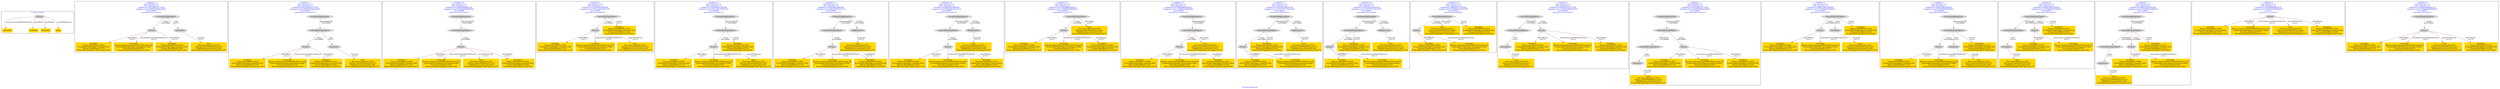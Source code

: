 digraph n0 {
fontcolor="blue"
remincross="true"
label="s03-ima-artists.xml"
subgraph cluster_0 {
label="1-correct model"
n2[style="filled",color="white",fillcolor="lightgray",label="Person1"];
n3[shape="plaintext",style="filled",fillcolor="gold",label="nationality"];
n4[shape="plaintext",style="filled",fillcolor="gold",label="birthDate"];
n5[shape="plaintext",style="filled",fillcolor="gold",label="deathDate"];
n6[shape="plaintext",style="filled",fillcolor="gold",label="name"];
}
subgraph cluster_1 {
label="candidate 0\nlink coherence:1.0\nnode coherence:1.0\nconfidence:0.5679269752770708\nmapping score:0.6059756584256902\ncost:5.99993\n-precision:0.5-recall:0.75"
n8[style="filled",color="white",fillcolor="lightgray",label="CulturalHeritageObject1"];
n9[style="filled",color="white",fillcolor="lightgray",label="Person1"];
n10[style="filled",color="white",fillcolor="lightgray",label="Document1"];
n11[shape="plaintext",style="filled",fillcolor="gold",label="birthDate\n[Person,dateOfBirth,0.604]\n[CulturalHeritageObject,created,0.204]\n[Person,dateOfDeath,0.175]\n[CulturalHeritageObject,description,0.017]"];
n12[shape="plaintext",style="filled",fillcolor="gold",label="nationality\n[Person,countryAssociatedWithThePerson,0.79]\n[CulturalHeritageObject,provenance,0.084]\n[Concept,prefLabel,0.072]\n[Person,biographicalInformation,0.054]"];
n13[shape="plaintext",style="filled",fillcolor="gold",label="deathDate\n[Person,dateOfDeath,0.441]\n[CulturalHeritageObject,created,0.363]\n[Person,dateOfBirth,0.143]\n[CulturalHeritageObject,title,0.054]"];
n14[shape="plaintext",style="filled",fillcolor="gold",label="name\n[Document,classLink,0.437]\n[Person,nameOfThePerson,0.337]\n[WebResource,classLink,0.149]\n[CulturalHeritageObject,description,0.077]"];
}
subgraph cluster_2 {
label="candidate 1\nlink coherence:1.0\nnode coherence:1.0\nconfidence:0.5679269752770708\nmapping score:0.6059756584256902\ncost:6.99988\n-precision:0.43-recall:0.75"
n16[style="filled",color="white",fillcolor="lightgray",label="CulturalHeritageObject1"];
n17[style="filled",color="white",fillcolor="lightgray",label="Person1"];
n18[style="filled",color="white",fillcolor="lightgray",label="Document1"];
n19[style="filled",color="white",fillcolor="lightgray",label="EuropeanaAggregation1"];
n20[shape="plaintext",style="filled",fillcolor="gold",label="birthDate\n[Person,dateOfBirth,0.604]\n[CulturalHeritageObject,created,0.204]\n[Person,dateOfDeath,0.175]\n[CulturalHeritageObject,description,0.017]"];
n21[shape="plaintext",style="filled",fillcolor="gold",label="nationality\n[Person,countryAssociatedWithThePerson,0.79]\n[CulturalHeritageObject,provenance,0.084]\n[Concept,prefLabel,0.072]\n[Person,biographicalInformation,0.054]"];
n22[shape="plaintext",style="filled",fillcolor="gold",label="deathDate\n[Person,dateOfDeath,0.441]\n[CulturalHeritageObject,created,0.363]\n[Person,dateOfBirth,0.143]\n[CulturalHeritageObject,title,0.054]"];
n23[shape="plaintext",style="filled",fillcolor="gold",label="name\n[Document,classLink,0.437]\n[Person,nameOfThePerson,0.337]\n[WebResource,classLink,0.149]\n[CulturalHeritageObject,description,0.077]"];
}
subgraph cluster_3 {
label="candidate 10\nlink coherence:1.0\nnode coherence:1.0\nconfidence:0.5428836888920135\nmapping score:0.6392945629640044\ncost:5.99988\n-precision:0.67-recall:1.0"
n25[style="filled",color="white",fillcolor="lightgray",label="CulturalHeritageObject1"];
n26[style="filled",color="white",fillcolor="lightgray",label="Person1"];
n27[style="filled",color="white",fillcolor="lightgray",label="EuropeanaAggregation1"];
n28[shape="plaintext",style="filled",fillcolor="gold",label="birthDate\n[Person,dateOfBirth,0.604]\n[CulturalHeritageObject,created,0.204]\n[Person,dateOfDeath,0.175]\n[CulturalHeritageObject,description,0.017]"];
n29[shape="plaintext",style="filled",fillcolor="gold",label="nationality\n[Person,countryAssociatedWithThePerson,0.79]\n[CulturalHeritageObject,provenance,0.084]\n[Concept,prefLabel,0.072]\n[Person,biographicalInformation,0.054]"];
n30[shape="plaintext",style="filled",fillcolor="gold",label="name\n[Document,classLink,0.437]\n[Person,nameOfThePerson,0.337]\n[WebResource,classLink,0.149]\n[CulturalHeritageObject,description,0.077]"];
n31[shape="plaintext",style="filled",fillcolor="gold",label="deathDate\n[Person,dateOfDeath,0.441]\n[CulturalHeritageObject,created,0.363]\n[Person,dateOfBirth,0.143]\n[CulturalHeritageObject,title,0.054]"];
}
subgraph cluster_4 {
label="candidate 11\nlink coherence:1.0\nnode coherence:1.0\nconfidence:0.5233845937995282\nmapping score:0.5911281979331761\ncost:4.99993\n-precision:0.6-recall:0.75"
n33[style="filled",color="white",fillcolor="lightgray",label="CulturalHeritageObject1"];
n34[style="filled",color="white",fillcolor="lightgray",label="Person1"];
n35[shape="plaintext",style="filled",fillcolor="gold",label="birthDate\n[Person,dateOfBirth,0.604]\n[CulturalHeritageObject,created,0.204]\n[Person,dateOfDeath,0.175]\n[CulturalHeritageObject,description,0.017]"];
n36[shape="plaintext",style="filled",fillcolor="gold",label="nationality\n[Person,countryAssociatedWithThePerson,0.79]\n[CulturalHeritageObject,provenance,0.084]\n[Concept,prefLabel,0.072]\n[Person,biographicalInformation,0.054]"];
n37[shape="plaintext",style="filled",fillcolor="gold",label="deathDate\n[Person,dateOfDeath,0.441]\n[CulturalHeritageObject,created,0.363]\n[Person,dateOfBirth,0.143]\n[CulturalHeritageObject,title,0.054]"];
n38[shape="plaintext",style="filled",fillcolor="gold",label="name\n[Document,classLink,0.437]\n[Person,nameOfThePerson,0.337]\n[WebResource,classLink,0.149]\n[CulturalHeritageObject,description,0.077]"];
}
subgraph cluster_5 {
label="candidate 12\nlink coherence:1.0\nnode coherence:1.0\nconfidence:0.5233845937995282\nmapping score:0.5911281979331761\ncost:5.99988\n-precision:0.5-recall:0.75"
n40[style="filled",color="white",fillcolor="lightgray",label="CulturalHeritageObject1"];
n41[style="filled",color="white",fillcolor="lightgray",label="Person1"];
n42[style="filled",color="white",fillcolor="lightgray",label="EuropeanaAggregation1"];
n43[shape="plaintext",style="filled",fillcolor="gold",label="birthDate\n[Person,dateOfBirth,0.604]\n[CulturalHeritageObject,created,0.204]\n[Person,dateOfDeath,0.175]\n[CulturalHeritageObject,description,0.017]"];
n44[shape="plaintext",style="filled",fillcolor="gold",label="nationality\n[Person,countryAssociatedWithThePerson,0.79]\n[CulturalHeritageObject,provenance,0.084]\n[Concept,prefLabel,0.072]\n[Person,biographicalInformation,0.054]"];
n45[shape="plaintext",style="filled",fillcolor="gold",label="deathDate\n[Person,dateOfDeath,0.441]\n[CulturalHeritageObject,created,0.363]\n[Person,dateOfBirth,0.143]\n[CulturalHeritageObject,title,0.054]"];
n46[shape="plaintext",style="filled",fillcolor="gold",label="name\n[Document,classLink,0.437]\n[Person,nameOfThePerson,0.337]\n[WebResource,classLink,0.149]\n[CulturalHeritageObject,description,0.077]"];
}
subgraph cluster_6 {
label="candidate 13\nlink coherence:1.0\nnode coherence:1.0\nconfidence:0.495838414696399\nmapping score:0.581946138232133\ncost:6.99983\n-precision:0.43-recall:0.75"
n48[style="filled",color="white",fillcolor="lightgray",label="CulturalHeritageObject1"];
n49[style="filled",color="white",fillcolor="lightgray",label="Person1"];
n50[style="filled",color="white",fillcolor="lightgray",label="EuropeanaAggregation1"];
n51[style="filled",color="white",fillcolor="lightgray",label="WebResource1"];
n52[shape="plaintext",style="filled",fillcolor="gold",label="birthDate\n[Person,dateOfBirth,0.604]\n[CulturalHeritageObject,created,0.204]\n[Person,dateOfDeath,0.175]\n[CulturalHeritageObject,description,0.017]"];
n53[shape="plaintext",style="filled",fillcolor="gold",label="nationality\n[Person,countryAssociatedWithThePerson,0.79]\n[CulturalHeritageObject,provenance,0.084]\n[Concept,prefLabel,0.072]\n[Person,biographicalInformation,0.054]"];
n54[shape="plaintext",style="filled",fillcolor="gold",label="deathDate\n[Person,dateOfDeath,0.441]\n[CulturalHeritageObject,created,0.363]\n[Person,dateOfBirth,0.143]\n[CulturalHeritageObject,title,0.054]"];
n55[shape="plaintext",style="filled",fillcolor="gold",label="name\n[Document,classLink,0.437]\n[Person,nameOfThePerson,0.337]\n[WebResource,classLink,0.149]\n[CulturalHeritageObject,description,0.077]"];
}
subgraph cluster_7 {
label="candidate 14\nlink coherence:1.0\nnode coherence:1.0\nconfidence:0.495838414696399\nmapping score:0.581946138232133\ncost:6.99987\n-precision:0.43-recall:0.75"
n57[style="filled",color="white",fillcolor="lightgray",label="CulturalHeritageObject1"];
n58[style="filled",color="white",fillcolor="lightgray",label="Person1"];
n59[style="filled",color="white",fillcolor="lightgray",label="EuropeanaAggregation1"];
n60[style="filled",color="white",fillcolor="lightgray",label="WebResource2"];
n61[shape="plaintext",style="filled",fillcolor="gold",label="name\n[Document,classLink,0.437]\n[Person,nameOfThePerson,0.337]\n[WebResource,classLink,0.149]\n[CulturalHeritageObject,description,0.077]"];
n62[shape="plaintext",style="filled",fillcolor="gold",label="birthDate\n[Person,dateOfBirth,0.604]\n[CulturalHeritageObject,created,0.204]\n[Person,dateOfDeath,0.175]\n[CulturalHeritageObject,description,0.017]"];
n63[shape="plaintext",style="filled",fillcolor="gold",label="nationality\n[Person,countryAssociatedWithThePerson,0.79]\n[CulturalHeritageObject,provenance,0.084]\n[Concept,prefLabel,0.072]\n[Person,biographicalInformation,0.054]"];
n64[shape="plaintext",style="filled",fillcolor="gold",label="deathDate\n[Person,dateOfDeath,0.441]\n[CulturalHeritageObject,created,0.363]\n[Person,dateOfBirth,0.143]\n[CulturalHeritageObject,title,0.054]"];
}
subgraph cluster_8 {
label="candidate 15\nlink coherence:1.0\nnode coherence:1.0\nconfidence:0.47798506882288155\nmapping score:0.5759950229409605\ncost:4.99993\n-precision:0.6-recall:0.75"
n66[style="filled",color="white",fillcolor="lightgray",label="CulturalHeritageObject1"];
n67[style="filled",color="white",fillcolor="lightgray",label="Person1"];
n68[shape="plaintext",style="filled",fillcolor="gold",label="name\n[Document,classLink,0.437]\n[Person,nameOfThePerson,0.337]\n[WebResource,classLink,0.149]\n[CulturalHeritageObject,description,0.077]"];
n69[shape="plaintext",style="filled",fillcolor="gold",label="birthDate\n[Person,dateOfBirth,0.604]\n[CulturalHeritageObject,created,0.204]\n[Person,dateOfDeath,0.175]\n[CulturalHeritageObject,description,0.017]"];
n70[shape="plaintext",style="filled",fillcolor="gold",label="nationality\n[Person,countryAssociatedWithThePerson,0.79]\n[CulturalHeritageObject,provenance,0.084]\n[Concept,prefLabel,0.072]\n[Person,biographicalInformation,0.054]"];
n71[shape="plaintext",style="filled",fillcolor="gold",label="deathDate\n[Person,dateOfDeath,0.441]\n[CulturalHeritageObject,created,0.363]\n[Person,dateOfBirth,0.143]\n[CulturalHeritageObject,title,0.054]"];
}
subgraph cluster_9 {
label="candidate 16\nlink coherence:1.0\nnode coherence:1.0\nconfidence:0.47798506882288155\nmapping score:0.5759950229409605\ncost:5.99988\n-precision:0.5-recall:0.75"
n73[style="filled",color="white",fillcolor="lightgray",label="CulturalHeritageObject1"];
n74[style="filled",color="white",fillcolor="lightgray",label="Person1"];
n75[style="filled",color="white",fillcolor="lightgray",label="EuropeanaAggregation1"];
n76[shape="plaintext",style="filled",fillcolor="gold",label="name\n[Document,classLink,0.437]\n[Person,nameOfThePerson,0.337]\n[WebResource,classLink,0.149]\n[CulturalHeritageObject,description,0.077]"];
n77[shape="plaintext",style="filled",fillcolor="gold",label="birthDate\n[Person,dateOfBirth,0.604]\n[CulturalHeritageObject,created,0.204]\n[Person,dateOfDeath,0.175]\n[CulturalHeritageObject,description,0.017]"];
n78[shape="plaintext",style="filled",fillcolor="gold",label="nationality\n[Person,countryAssociatedWithThePerson,0.79]\n[CulturalHeritageObject,provenance,0.084]\n[Concept,prefLabel,0.072]\n[Person,biographicalInformation,0.054]"];
n79[shape="plaintext",style="filled",fillcolor="gold",label="deathDate\n[Person,dateOfDeath,0.441]\n[CulturalHeritageObject,created,0.363]\n[Person,dateOfBirth,0.143]\n[CulturalHeritageObject,title,0.054]"];
}
subgraph cluster_10 {
label="candidate 17\nlink coherence:1.0\nnode coherence:1.0\nconfidence:0.4763393196039136\nmapping score:0.5337797732013045\ncost:6.99983\n-precision:0.29-recall:0.5"
n81[style="filled",color="white",fillcolor="lightgray",label="CulturalHeritageObject1"];
n82[style="filled",color="white",fillcolor="lightgray",label="Person1"];
n83[style="filled",color="white",fillcolor="lightgray",label="EuropeanaAggregation1"];
n84[style="filled",color="white",fillcolor="lightgray",label="WebResource1"];
n85[shape="plaintext",style="filled",fillcolor="gold",label="birthDate\n[Person,dateOfBirth,0.604]\n[CulturalHeritageObject,created,0.204]\n[Person,dateOfDeath,0.175]\n[CulturalHeritageObject,description,0.017]"];
n86[shape="plaintext",style="filled",fillcolor="gold",label="nationality\n[Person,countryAssociatedWithThePerson,0.79]\n[CulturalHeritageObject,provenance,0.084]\n[Concept,prefLabel,0.072]\n[Person,biographicalInformation,0.054]"];
n87[shape="plaintext",style="filled",fillcolor="gold",label="deathDate\n[Person,dateOfDeath,0.441]\n[CulturalHeritageObject,created,0.363]\n[Person,dateOfBirth,0.143]\n[CulturalHeritageObject,title,0.054]"];
n88[shape="plaintext",style="filled",fillcolor="gold",label="name\n[Document,classLink,0.437]\n[Person,nameOfThePerson,0.337]\n[WebResource,classLink,0.149]\n[CulturalHeritageObject,description,0.077]"];
}
subgraph cluster_11 {
label="candidate 18\nlink coherence:1.0\nnode coherence:1.0\nconfidence:0.4763393196039136\nmapping score:0.5337797732013045\ncost:6.99987\n-precision:0.29-recall:0.5"
n90[style="filled",color="white",fillcolor="lightgray",label="CulturalHeritageObject1"];
n91[style="filled",color="white",fillcolor="lightgray",label="Person1"];
n92[style="filled",color="white",fillcolor="lightgray",label="EuropeanaAggregation1"];
n93[style="filled",color="white",fillcolor="lightgray",label="WebResource2"];
n94[shape="plaintext",style="filled",fillcolor="gold",label="name\n[Document,classLink,0.437]\n[Person,nameOfThePerson,0.337]\n[WebResource,classLink,0.149]\n[CulturalHeritageObject,description,0.077]"];
n95[shape="plaintext",style="filled",fillcolor="gold",label="birthDate\n[Person,dateOfBirth,0.604]\n[CulturalHeritageObject,created,0.204]\n[Person,dateOfDeath,0.175]\n[CulturalHeritageObject,description,0.017]"];
n96[shape="plaintext",style="filled",fillcolor="gold",label="nationality\n[Person,countryAssociatedWithThePerson,0.79]\n[CulturalHeritageObject,provenance,0.084]\n[Concept,prefLabel,0.072]\n[Person,biographicalInformation,0.054]"];
n97[shape="plaintext",style="filled",fillcolor="gold",label="deathDate\n[Person,dateOfDeath,0.441]\n[CulturalHeritageObject,created,0.363]\n[Person,dateOfBirth,0.143]\n[CulturalHeritageObject,title,0.054]"];
}
subgraph cluster_12 {
label="candidate 19\nlink coherence:1.0\nnode coherence:1.0\nconfidence:0.4584859737303962\nmapping score:0.5694953245767987\ncost:4.99993\n-precision:0.4-recall:0.5"
n99[style="filled",color="white",fillcolor="lightgray",label="CulturalHeritageObject1"];
n100[style="filled",color="white",fillcolor="lightgray",label="Person1"];
n101[shape="plaintext",style="filled",fillcolor="gold",label="name\n[Document,classLink,0.437]\n[Person,nameOfThePerson,0.337]\n[WebResource,classLink,0.149]\n[CulturalHeritageObject,description,0.077]"];
n102[shape="plaintext",style="filled",fillcolor="gold",label="birthDate\n[Person,dateOfBirth,0.604]\n[CulturalHeritageObject,created,0.204]\n[Person,dateOfDeath,0.175]\n[CulturalHeritageObject,description,0.017]"];
n103[shape="plaintext",style="filled",fillcolor="gold",label="nationality\n[Person,countryAssociatedWithThePerson,0.79]\n[CulturalHeritageObject,provenance,0.084]\n[Concept,prefLabel,0.072]\n[Person,biographicalInformation,0.054]"];
n104[shape="plaintext",style="filled",fillcolor="gold",label="deathDate\n[Person,dateOfDeath,0.441]\n[CulturalHeritageObject,created,0.363]\n[Person,dateOfBirth,0.143]\n[CulturalHeritageObject,title,0.054]"];
}
subgraph cluster_13 {
label="candidate 2\nlink coherence:1.0\nnode coherence:1.0\nconfidence:0.5679269752770708\nmapping score:0.6059756584256902\ncost:6.99992\n-precision:0.43-recall:0.75"
n106[style="filled",color="white",fillcolor="lightgray",label="CulturalHeritageObject1"];
n107[style="filled",color="white",fillcolor="lightgray",label="CulturalHeritageObject2"];
n108[style="filled",color="white",fillcolor="lightgray",label="Person1"];
n109[style="filled",color="white",fillcolor="lightgray",label="Document2"];
n110[shape="plaintext",style="filled",fillcolor="gold",label="name\n[Document,classLink,0.437]\n[Person,nameOfThePerson,0.337]\n[WebResource,classLink,0.149]\n[CulturalHeritageObject,description,0.077]"];
n111[shape="plaintext",style="filled",fillcolor="gold",label="birthDate\n[Person,dateOfBirth,0.604]\n[CulturalHeritageObject,created,0.204]\n[Person,dateOfDeath,0.175]\n[CulturalHeritageObject,description,0.017]"];
n112[shape="plaintext",style="filled",fillcolor="gold",label="nationality\n[Person,countryAssociatedWithThePerson,0.79]\n[CulturalHeritageObject,provenance,0.084]\n[Concept,prefLabel,0.072]\n[Person,biographicalInformation,0.054]"];
n113[shape="plaintext",style="filled",fillcolor="gold",label="deathDate\n[Person,dateOfDeath,0.441]\n[CulturalHeritageObject,created,0.363]\n[Person,dateOfBirth,0.143]\n[CulturalHeritageObject,title,0.054]"];
}
subgraph cluster_14 {
label="candidate 3\nlink coherence:1.0\nnode coherence:1.0\nconfidence:0.5679269752770708\nmapping score:0.6059756584256902\ncost:7.99987\n-precision:0.38-recall:0.75"
n115[style="filled",color="white",fillcolor="lightgray",label="CulturalHeritageObject1"];
n116[style="filled",color="white",fillcolor="lightgray",label="CulturalHeritageObject2"];
n117[style="filled",color="white",fillcolor="lightgray",label="Person1"];
n118[style="filled",color="white",fillcolor="lightgray",label="Document2"];
n119[style="filled",color="white",fillcolor="lightgray",label="EuropeanaAggregation1"];
n120[shape="plaintext",style="filled",fillcolor="gold",label="name\n[Document,classLink,0.437]\n[Person,nameOfThePerson,0.337]\n[WebResource,classLink,0.149]\n[CulturalHeritageObject,description,0.077]"];
n121[shape="plaintext",style="filled",fillcolor="gold",label="birthDate\n[Person,dateOfBirth,0.604]\n[CulturalHeritageObject,created,0.204]\n[Person,dateOfDeath,0.175]\n[CulturalHeritageObject,description,0.017]"];
n122[shape="plaintext",style="filled",fillcolor="gold",label="nationality\n[Person,countryAssociatedWithThePerson,0.79]\n[CulturalHeritageObject,provenance,0.084]\n[Concept,prefLabel,0.072]\n[Person,biographicalInformation,0.054]"];
n123[shape="plaintext",style="filled",fillcolor="gold",label="deathDate\n[Person,dateOfDeath,0.441]\n[CulturalHeritageObject,created,0.363]\n[Person,dateOfBirth,0.143]\n[CulturalHeritageObject,title,0.054]"];
}
subgraph cluster_15 {
label="candidate 4\nlink coherence:1.0\nnode coherence:1.0\nconfidence:0.5484278801845854\nmapping score:0.5578092933948618\ncost:5.99993\n-precision:0.33-recall:0.5"
n125[style="filled",color="white",fillcolor="lightgray",label="CulturalHeritageObject1"];
n126[style="filled",color="white",fillcolor="lightgray",label="Person1"];
n127[style="filled",color="white",fillcolor="lightgray",label="Document1"];
n128[shape="plaintext",style="filled",fillcolor="gold",label="birthDate\n[Person,dateOfBirth,0.604]\n[CulturalHeritageObject,created,0.204]\n[Person,dateOfDeath,0.175]\n[CulturalHeritageObject,description,0.017]"];
n129[shape="plaintext",style="filled",fillcolor="gold",label="nationality\n[Person,countryAssociatedWithThePerson,0.79]\n[CulturalHeritageObject,provenance,0.084]\n[Concept,prefLabel,0.072]\n[Person,biographicalInformation,0.054]"];
n130[shape="plaintext",style="filled",fillcolor="gold",label="deathDate\n[Person,dateOfDeath,0.441]\n[CulturalHeritageObject,created,0.363]\n[Person,dateOfBirth,0.143]\n[CulturalHeritageObject,title,0.054]"];
n131[shape="plaintext",style="filled",fillcolor="gold",label="name\n[Document,classLink,0.437]\n[Person,nameOfThePerson,0.337]\n[WebResource,classLink,0.149]\n[CulturalHeritageObject,description,0.077]"];
}
subgraph cluster_16 {
label="candidate 5\nlink coherence:1.0\nnode coherence:1.0\nconfidence:0.5484278801845854\nmapping score:0.5578092933948618\ncost:6.99988\n-precision:0.29-recall:0.5"
n133[style="filled",color="white",fillcolor="lightgray",label="CulturalHeritageObject1"];
n134[style="filled",color="white",fillcolor="lightgray",label="Person1"];
n135[style="filled",color="white",fillcolor="lightgray",label="Document1"];
n136[style="filled",color="white",fillcolor="lightgray",label="EuropeanaAggregation1"];
n137[shape="plaintext",style="filled",fillcolor="gold",label="birthDate\n[Person,dateOfBirth,0.604]\n[CulturalHeritageObject,created,0.204]\n[Person,dateOfDeath,0.175]\n[CulturalHeritageObject,description,0.017]"];
n138[shape="plaintext",style="filled",fillcolor="gold",label="nationality\n[Person,countryAssociatedWithThePerson,0.79]\n[CulturalHeritageObject,provenance,0.084]\n[Concept,prefLabel,0.072]\n[Person,biographicalInformation,0.054]"];
n139[shape="plaintext",style="filled",fillcolor="gold",label="deathDate\n[Person,dateOfDeath,0.441]\n[CulturalHeritageObject,created,0.363]\n[Person,dateOfBirth,0.143]\n[CulturalHeritageObject,title,0.054]"];
n140[shape="plaintext",style="filled",fillcolor="gold",label="name\n[Document,classLink,0.437]\n[Person,nameOfThePerson,0.337]\n[WebResource,classLink,0.149]\n[CulturalHeritageObject,description,0.077]"];
}
subgraph cluster_17 {
label="candidate 6\nlink coherence:1.0\nnode coherence:1.0\nconfidence:0.5484278801845854\nmapping score:0.5578092933948618\ncost:6.99992\n-precision:0.29-recall:0.5"
n142[style="filled",color="white",fillcolor="lightgray",label="CulturalHeritageObject1"];
n143[style="filled",color="white",fillcolor="lightgray",label="CulturalHeritageObject2"];
n144[style="filled",color="white",fillcolor="lightgray",label="Person1"];
n145[style="filled",color="white",fillcolor="lightgray",label="Document2"];
n146[shape="plaintext",style="filled",fillcolor="gold",label="name\n[Document,classLink,0.437]\n[Person,nameOfThePerson,0.337]\n[WebResource,classLink,0.149]\n[CulturalHeritageObject,description,0.077]"];
n147[shape="plaintext",style="filled",fillcolor="gold",label="birthDate\n[Person,dateOfBirth,0.604]\n[CulturalHeritageObject,created,0.204]\n[Person,dateOfDeath,0.175]\n[CulturalHeritageObject,description,0.017]"];
n148[shape="plaintext",style="filled",fillcolor="gold",label="nationality\n[Person,countryAssociatedWithThePerson,0.79]\n[CulturalHeritageObject,provenance,0.084]\n[Concept,prefLabel,0.072]\n[Person,biographicalInformation,0.054]"];
n149[shape="plaintext",style="filled",fillcolor="gold",label="deathDate\n[Person,dateOfDeath,0.441]\n[CulturalHeritageObject,created,0.363]\n[Person,dateOfBirth,0.143]\n[CulturalHeritageObject,title,0.054]"];
}
subgraph cluster_18 {
label="candidate 7\nlink coherence:1.0\nnode coherence:1.0\nconfidence:0.5484278801845854\nmapping score:0.5578092933948618\ncost:7.99987\n-precision:0.25-recall:0.5"
n151[style="filled",color="white",fillcolor="lightgray",label="CulturalHeritageObject1"];
n152[style="filled",color="white",fillcolor="lightgray",label="CulturalHeritageObject2"];
n153[style="filled",color="white",fillcolor="lightgray",label="Person1"];
n154[style="filled",color="white",fillcolor="lightgray",label="Document2"];
n155[style="filled",color="white",fillcolor="lightgray",label="EuropeanaAggregation1"];
n156[shape="plaintext",style="filled",fillcolor="gold",label="name\n[Document,classLink,0.437]\n[Person,nameOfThePerson,0.337]\n[WebResource,classLink,0.149]\n[CulturalHeritageObject,description,0.077]"];
n157[shape="plaintext",style="filled",fillcolor="gold",label="birthDate\n[Person,dateOfBirth,0.604]\n[CulturalHeritageObject,created,0.204]\n[Person,dateOfDeath,0.175]\n[CulturalHeritageObject,description,0.017]"];
n158[shape="plaintext",style="filled",fillcolor="gold",label="nationality\n[Person,countryAssociatedWithThePerson,0.79]\n[CulturalHeritageObject,provenance,0.084]\n[Concept,prefLabel,0.072]\n[Person,biographicalInformation,0.054]"];
n159[shape="plaintext",style="filled",fillcolor="gold",label="deathDate\n[Person,dateOfDeath,0.441]\n[CulturalHeritageObject,created,0.363]\n[Person,dateOfBirth,0.143]\n[CulturalHeritageObject,title,0.054]"];
}
subgraph cluster_19 {
label="candidate 8\nlink coherence:1.0\nnode coherence:1.0\nconfidence:0.5428836888920135\nmapping score:0.6392945629640044\ncost:4.0\n-precision:1.0-recall:1.0"
n161[style="filled",color="white",fillcolor="lightgray",label="Person1"];
n162[shape="plaintext",style="filled",fillcolor="gold",label="birthDate\n[Person,dateOfBirth,0.604]\n[CulturalHeritageObject,created,0.204]\n[Person,dateOfDeath,0.175]\n[CulturalHeritageObject,description,0.017]"];
n163[shape="plaintext",style="filled",fillcolor="gold",label="nationality\n[Person,countryAssociatedWithThePerson,0.79]\n[CulturalHeritageObject,provenance,0.084]\n[Concept,prefLabel,0.072]\n[Person,biographicalInformation,0.054]"];
n164[shape="plaintext",style="filled",fillcolor="gold",label="name\n[Document,classLink,0.437]\n[Person,nameOfThePerson,0.337]\n[WebResource,classLink,0.149]\n[CulturalHeritageObject,description,0.077]"];
n165[shape="plaintext",style="filled",fillcolor="gold",label="deathDate\n[Person,dateOfDeath,0.441]\n[CulturalHeritageObject,created,0.363]\n[Person,dateOfBirth,0.143]\n[CulturalHeritageObject,title,0.054]"];
}
subgraph cluster_20 {
label="candidate 9\nlink coherence:1.0\nnode coherence:1.0\nconfidence:0.5428836888920135\nmapping score:0.6392945629640044\ncost:4.99993\n-precision:0.8-recall:1.0"
n167[style="filled",color="white",fillcolor="lightgray",label="CulturalHeritageObject1"];
n168[style="filled",color="white",fillcolor="lightgray",label="Person1"];
n169[shape="plaintext",style="filled",fillcolor="gold",label="birthDate\n[Person,dateOfBirth,0.604]\n[CulturalHeritageObject,created,0.204]\n[Person,dateOfDeath,0.175]\n[CulturalHeritageObject,description,0.017]"];
n170[shape="plaintext",style="filled",fillcolor="gold",label="nationality\n[Person,countryAssociatedWithThePerson,0.79]\n[CulturalHeritageObject,provenance,0.084]\n[Concept,prefLabel,0.072]\n[Person,biographicalInformation,0.054]"];
n171[shape="plaintext",style="filled",fillcolor="gold",label="name\n[Document,classLink,0.437]\n[Person,nameOfThePerson,0.337]\n[WebResource,classLink,0.149]\n[CulturalHeritageObject,description,0.077]"];
n172[shape="plaintext",style="filled",fillcolor="gold",label="deathDate\n[Person,dateOfDeath,0.441]\n[CulturalHeritageObject,created,0.363]\n[Person,dateOfBirth,0.143]\n[CulturalHeritageObject,title,0.054]"];
}
n2 -> n3[color="brown",fontcolor="black",label="countryAssociatedWithThePerson"]
n2 -> n4[color="brown",fontcolor="black",label="dateOfBirth"]
n2 -> n5[color="brown",fontcolor="black",label="dateOfDeath"]
n2 -> n6[color="brown",fontcolor="black",label="nameOfThePerson"]
n8 -> n9[color="brown",fontcolor="black",label="creator\nw=0.99993"]
n8 -> n10[color="brown",fontcolor="black",label="page\nw=1.0"]
n9 -> n11[color="brown",fontcolor="black",label="dateOfBirth\nw=1.0"]
n9 -> n12[color="brown",fontcolor="black",label="countryAssociatedWithThePerson\nw=1.0"]
n9 -> n13[color="brown",fontcolor="black",label="dateOfDeath\nw=1.0"]
n10 -> n14[color="brown",fontcolor="black",label="classLink\nw=1.0"]
n16 -> n17[color="brown",fontcolor="black",label="creator\nw=0.99993"]
n16 -> n18[color="brown",fontcolor="black",label="page\nw=1.0"]
n19 -> n16[color="brown",fontcolor="black",label="aggregatedCHO\nw=0.99995"]
n17 -> n20[color="brown",fontcolor="black",label="dateOfBirth\nw=1.0"]
n17 -> n21[color="brown",fontcolor="black",label="countryAssociatedWithThePerson\nw=1.0"]
n17 -> n22[color="brown",fontcolor="black",label="dateOfDeath\nw=1.0"]
n18 -> n23[color="brown",fontcolor="black",label="classLink\nw=1.0"]
n25 -> n26[color="brown",fontcolor="black",label="creator\nw=0.99993"]
n27 -> n25[color="brown",fontcolor="black",label="aggregatedCHO\nw=0.99995"]
n26 -> n28[color="brown",fontcolor="black",label="dateOfBirth\nw=1.0"]
n26 -> n29[color="brown",fontcolor="black",label="countryAssociatedWithThePerson\nw=1.0"]
n26 -> n30[color="brown",fontcolor="black",label="nameOfThePerson\nw=1.0"]
n26 -> n31[color="brown",fontcolor="black",label="dateOfDeath\nw=1.0"]
n33 -> n34[color="brown",fontcolor="black",label="creator\nw=0.99993"]
n34 -> n35[color="brown",fontcolor="black",label="dateOfBirth\nw=1.0"]
n34 -> n36[color="brown",fontcolor="black",label="countryAssociatedWithThePerson\nw=1.0"]
n33 -> n37[color="brown",fontcolor="black",label="created\nw=1.0"]
n34 -> n38[color="brown",fontcolor="black",label="nameOfThePerson\nw=1.0"]
n40 -> n41[color="brown",fontcolor="black",label="creator\nw=0.99993"]
n42 -> n40[color="brown",fontcolor="black",label="aggregatedCHO\nw=0.99995"]
n41 -> n43[color="brown",fontcolor="black",label="dateOfBirth\nw=1.0"]
n41 -> n44[color="brown",fontcolor="black",label="countryAssociatedWithThePerson\nw=1.0"]
n40 -> n45[color="brown",fontcolor="black",label="created\nw=1.0"]
n41 -> n46[color="brown",fontcolor="black",label="nameOfThePerson\nw=1.0"]
n48 -> n49[color="brown",fontcolor="black",label="creator\nw=0.99993"]
n50 -> n48[color="brown",fontcolor="black",label="aggregatedCHO\nw=0.99995"]
n50 -> n51[color="brown",fontcolor="black",label="hasView\nw=0.99995"]
n49 -> n52[color="brown",fontcolor="black",label="dateOfBirth\nw=1.0"]
n49 -> n53[color="brown",fontcolor="black",label="countryAssociatedWithThePerson\nw=1.0"]
n49 -> n54[color="brown",fontcolor="black",label="dateOfDeath\nw=1.0"]
n51 -> n55[color="brown",fontcolor="black",label="classLink\nw=1.0"]
n57 -> n58[color="brown",fontcolor="black",label="creator\nw=0.99993"]
n59 -> n57[color="brown",fontcolor="black",label="aggregatedCHO\nw=0.99995"]
n59 -> n60[color="brown",fontcolor="black",label="hasView\nw=0.99999"]
n60 -> n61[color="brown",fontcolor="black",label="classLink\nw=1.0"]
n58 -> n62[color="brown",fontcolor="black",label="dateOfBirth\nw=1.0"]
n58 -> n63[color="brown",fontcolor="black",label="countryAssociatedWithThePerson\nw=1.0"]
n58 -> n64[color="brown",fontcolor="black",label="dateOfDeath\nw=1.0"]
n66 -> n67[color="brown",fontcolor="black",label="creator\nw=0.99993"]
n66 -> n68[color="brown",fontcolor="black",label="description\nw=1.0"]
n67 -> n69[color="brown",fontcolor="black",label="dateOfBirth\nw=1.0"]
n67 -> n70[color="brown",fontcolor="black",label="countryAssociatedWithThePerson\nw=1.0"]
n67 -> n71[color="brown",fontcolor="black",label="dateOfDeath\nw=1.0"]
n73 -> n74[color="brown",fontcolor="black",label="creator\nw=0.99993"]
n75 -> n73[color="brown",fontcolor="black",label="aggregatedCHO\nw=0.99995"]
n73 -> n76[color="brown",fontcolor="black",label="description\nw=1.0"]
n74 -> n77[color="brown",fontcolor="black",label="dateOfBirth\nw=1.0"]
n74 -> n78[color="brown",fontcolor="black",label="countryAssociatedWithThePerson\nw=1.0"]
n74 -> n79[color="brown",fontcolor="black",label="dateOfDeath\nw=1.0"]
n81 -> n82[color="brown",fontcolor="black",label="creator\nw=0.99993"]
n83 -> n81[color="brown",fontcolor="black",label="aggregatedCHO\nw=0.99995"]
n83 -> n84[color="brown",fontcolor="black",label="hasView\nw=0.99995"]
n82 -> n85[color="brown",fontcolor="black",label="dateOfBirth\nw=1.0"]
n82 -> n86[color="brown",fontcolor="black",label="countryAssociatedWithThePerson\nw=1.0"]
n81 -> n87[color="brown",fontcolor="black",label="created\nw=1.0"]
n84 -> n88[color="brown",fontcolor="black",label="classLink\nw=1.0"]
n90 -> n91[color="brown",fontcolor="black",label="creator\nw=0.99993"]
n92 -> n90[color="brown",fontcolor="black",label="aggregatedCHO\nw=0.99995"]
n92 -> n93[color="brown",fontcolor="black",label="hasView\nw=0.99999"]
n93 -> n94[color="brown",fontcolor="black",label="classLink\nw=1.0"]
n91 -> n95[color="brown",fontcolor="black",label="dateOfBirth\nw=1.0"]
n91 -> n96[color="brown",fontcolor="black",label="countryAssociatedWithThePerson\nw=1.0"]
n90 -> n97[color="brown",fontcolor="black",label="created\nw=1.0"]
n99 -> n100[color="brown",fontcolor="black",label="creator\nw=0.99993"]
n99 -> n101[color="brown",fontcolor="black",label="description\nw=1.0"]
n100 -> n102[color="brown",fontcolor="black",label="dateOfBirth\nw=1.0"]
n100 -> n103[color="brown",fontcolor="black",label="countryAssociatedWithThePerson\nw=1.0"]
n99 -> n104[color="brown",fontcolor="black",label="created\nw=1.0"]
n106 -> n107[color="brown",fontcolor="black",label="isRelatedTo\nw=0.99999"]
n106 -> n108[color="brown",fontcolor="black",label="creator\nw=0.99993"]
n107 -> n109[color="brown",fontcolor="black",label="page\nw=1.0"]
n109 -> n110[color="brown",fontcolor="black",label="classLink\nw=1.0"]
n108 -> n111[color="brown",fontcolor="black",label="dateOfBirth\nw=1.0"]
n108 -> n112[color="brown",fontcolor="black",label="countryAssociatedWithThePerson\nw=1.0"]
n108 -> n113[color="brown",fontcolor="black",label="dateOfDeath\nw=1.0"]
n115 -> n116[color="brown",fontcolor="black",label="isRelatedTo\nw=0.99999"]
n115 -> n117[color="brown",fontcolor="black",label="creator\nw=0.99993"]
n116 -> n118[color="brown",fontcolor="black",label="page\nw=1.0"]
n119 -> n115[color="brown",fontcolor="black",label="aggregatedCHO\nw=0.99995"]
n118 -> n120[color="brown",fontcolor="black",label="classLink\nw=1.0"]
n117 -> n121[color="brown",fontcolor="black",label="dateOfBirth\nw=1.0"]
n117 -> n122[color="brown",fontcolor="black",label="countryAssociatedWithThePerson\nw=1.0"]
n117 -> n123[color="brown",fontcolor="black",label="dateOfDeath\nw=1.0"]
n125 -> n126[color="brown",fontcolor="black",label="creator\nw=0.99993"]
n125 -> n127[color="brown",fontcolor="black",label="page\nw=1.0"]
n126 -> n128[color="brown",fontcolor="black",label="dateOfBirth\nw=1.0"]
n126 -> n129[color="brown",fontcolor="black",label="countryAssociatedWithThePerson\nw=1.0"]
n125 -> n130[color="brown",fontcolor="black",label="created\nw=1.0"]
n127 -> n131[color="brown",fontcolor="black",label="classLink\nw=1.0"]
n133 -> n134[color="brown",fontcolor="black",label="creator\nw=0.99993"]
n133 -> n135[color="brown",fontcolor="black",label="page\nw=1.0"]
n136 -> n133[color="brown",fontcolor="black",label="aggregatedCHO\nw=0.99995"]
n134 -> n137[color="brown",fontcolor="black",label="dateOfBirth\nw=1.0"]
n134 -> n138[color="brown",fontcolor="black",label="countryAssociatedWithThePerson\nw=1.0"]
n133 -> n139[color="brown",fontcolor="black",label="created\nw=1.0"]
n135 -> n140[color="brown",fontcolor="black",label="classLink\nw=1.0"]
n142 -> n143[color="brown",fontcolor="black",label="isRelatedTo\nw=0.99999"]
n142 -> n144[color="brown",fontcolor="black",label="creator\nw=0.99993"]
n143 -> n145[color="brown",fontcolor="black",label="page\nw=1.0"]
n145 -> n146[color="brown",fontcolor="black",label="classLink\nw=1.0"]
n144 -> n147[color="brown",fontcolor="black",label="dateOfBirth\nw=1.0"]
n144 -> n148[color="brown",fontcolor="black",label="countryAssociatedWithThePerson\nw=1.0"]
n142 -> n149[color="brown",fontcolor="black",label="created\nw=1.0"]
n151 -> n152[color="brown",fontcolor="black",label="isRelatedTo\nw=0.99999"]
n151 -> n153[color="brown",fontcolor="black",label="creator\nw=0.99993"]
n152 -> n154[color="brown",fontcolor="black",label="page\nw=1.0"]
n155 -> n151[color="brown",fontcolor="black",label="aggregatedCHO\nw=0.99995"]
n154 -> n156[color="brown",fontcolor="black",label="classLink\nw=1.0"]
n153 -> n157[color="brown",fontcolor="black",label="dateOfBirth\nw=1.0"]
n153 -> n158[color="brown",fontcolor="black",label="countryAssociatedWithThePerson\nw=1.0"]
n151 -> n159[color="brown",fontcolor="black",label="created\nw=1.0"]
n161 -> n162[color="brown",fontcolor="black",label="dateOfBirth\nw=1.0"]
n161 -> n163[color="brown",fontcolor="black",label="countryAssociatedWithThePerson\nw=1.0"]
n161 -> n164[color="brown",fontcolor="black",label="nameOfThePerson\nw=1.0"]
n161 -> n165[color="brown",fontcolor="black",label="dateOfDeath\nw=1.0"]
n167 -> n168[color="brown",fontcolor="black",label="creator\nw=0.99993"]
n168 -> n169[color="brown",fontcolor="black",label="dateOfBirth\nw=1.0"]
n168 -> n170[color="brown",fontcolor="black",label="countryAssociatedWithThePerson\nw=1.0"]
n168 -> n171[color="brown",fontcolor="black",label="nameOfThePerson\nw=1.0"]
n168 -> n172[color="brown",fontcolor="black",label="dateOfDeath\nw=1.0"]
}
